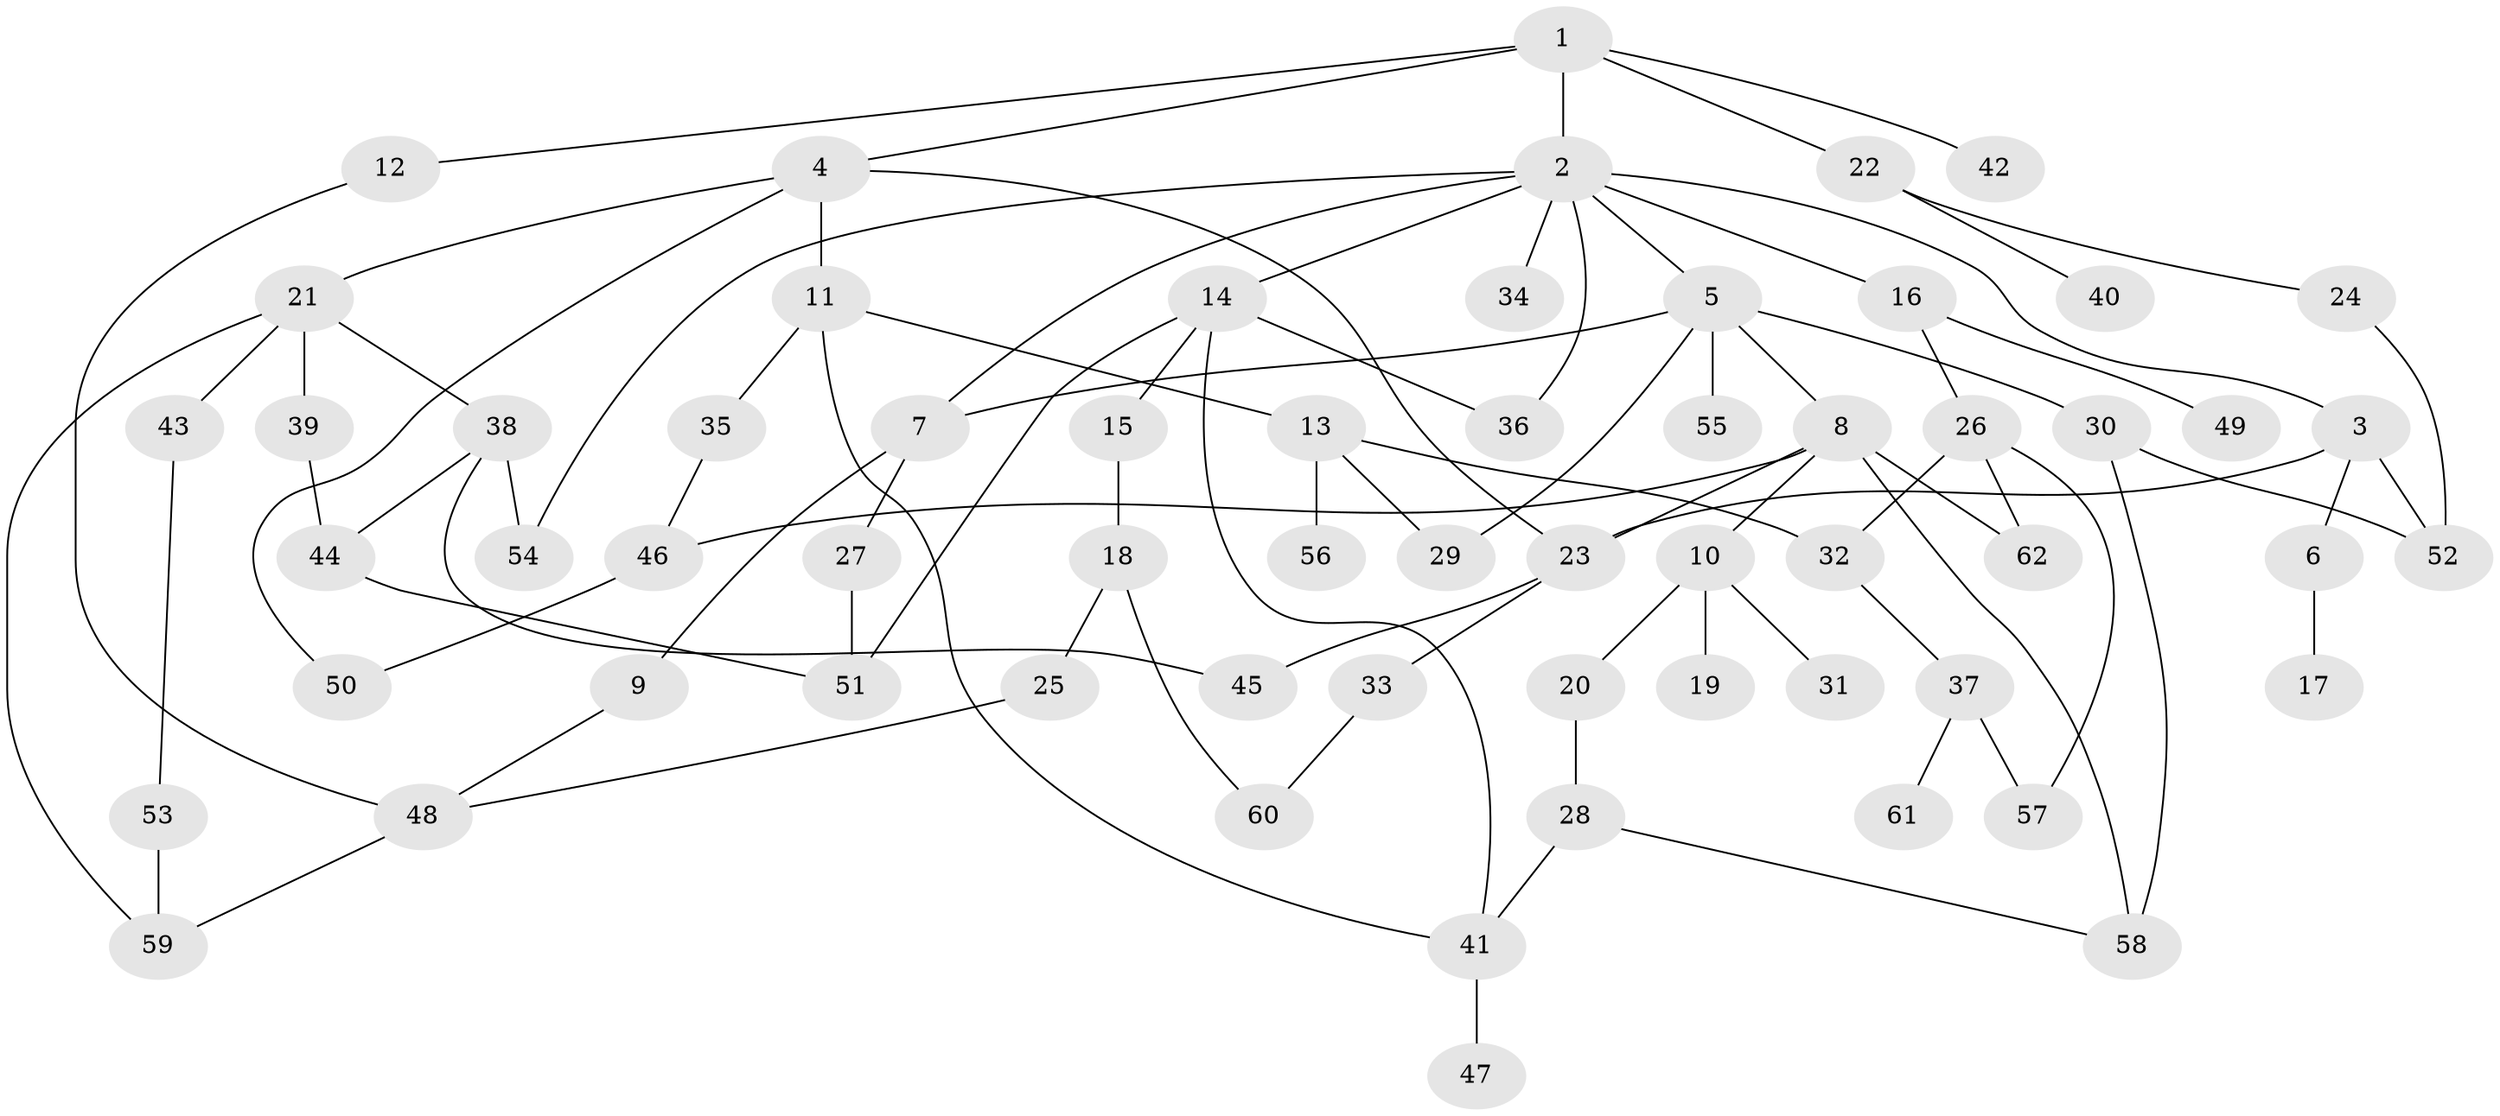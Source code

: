 // coarse degree distribution, {5: 0.16216216216216217, 9: 0.02702702702702703, 8: 0.02702702702702703, 7: 0.02702702702702703, 1: 0.24324324324324326, 6: 0.02702702702702703, 2: 0.24324324324324326, 3: 0.13513513513513514, 4: 0.10810810810810811}
// Generated by graph-tools (version 1.1) at 2025/16/03/04/25 18:16:50]
// undirected, 62 vertices, 87 edges
graph export_dot {
graph [start="1"]
  node [color=gray90,style=filled];
  1;
  2;
  3;
  4;
  5;
  6;
  7;
  8;
  9;
  10;
  11;
  12;
  13;
  14;
  15;
  16;
  17;
  18;
  19;
  20;
  21;
  22;
  23;
  24;
  25;
  26;
  27;
  28;
  29;
  30;
  31;
  32;
  33;
  34;
  35;
  36;
  37;
  38;
  39;
  40;
  41;
  42;
  43;
  44;
  45;
  46;
  47;
  48;
  49;
  50;
  51;
  52;
  53;
  54;
  55;
  56;
  57;
  58;
  59;
  60;
  61;
  62;
  1 -- 2;
  1 -- 4;
  1 -- 12;
  1 -- 22;
  1 -- 42;
  2 -- 3;
  2 -- 5;
  2 -- 14;
  2 -- 16;
  2 -- 34;
  2 -- 54;
  2 -- 7;
  2 -- 36;
  3 -- 6;
  3 -- 23;
  3 -- 52;
  4 -- 11;
  4 -- 21;
  4 -- 23;
  4 -- 50;
  5 -- 7;
  5 -- 8;
  5 -- 30;
  5 -- 55;
  5 -- 29;
  6 -- 17;
  7 -- 9;
  7 -- 27;
  8 -- 10;
  8 -- 46;
  8 -- 62;
  8 -- 58;
  8 -- 23;
  9 -- 48;
  10 -- 19;
  10 -- 20;
  10 -- 31;
  11 -- 13;
  11 -- 35;
  11 -- 41;
  12 -- 48;
  13 -- 29;
  13 -- 56;
  13 -- 32;
  14 -- 15;
  14 -- 36;
  14 -- 41;
  14 -- 51;
  15 -- 18;
  16 -- 26;
  16 -- 49;
  18 -- 25;
  18 -- 60;
  20 -- 28;
  21 -- 38;
  21 -- 39;
  21 -- 43;
  21 -- 59;
  22 -- 24;
  22 -- 40;
  23 -- 33;
  23 -- 45;
  24 -- 52;
  25 -- 48;
  26 -- 32;
  26 -- 57;
  26 -- 62;
  27 -- 51;
  28 -- 41;
  28 -- 58;
  30 -- 52;
  30 -- 58;
  32 -- 37;
  33 -- 60;
  35 -- 46;
  37 -- 61;
  37 -- 57;
  38 -- 54;
  38 -- 45;
  38 -- 44;
  39 -- 44;
  41 -- 47;
  43 -- 53;
  44 -- 51;
  46 -- 50;
  48 -- 59;
  53 -- 59;
}

